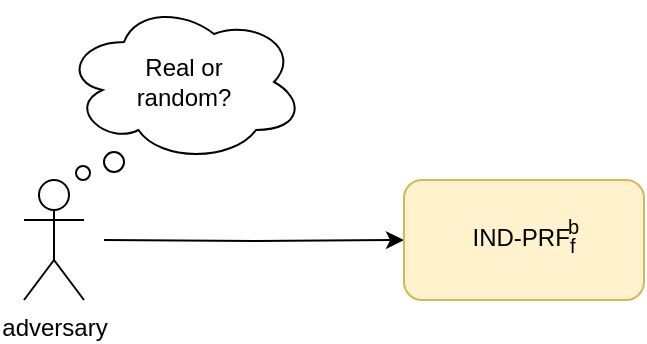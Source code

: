 <mxfile version="12.1.8" type="device" pages="1"><diagram id="VLIMN7AHkS-aLTcNsMf6" name="Page-1"><mxGraphModel dx="746" dy="509" grid="1" gridSize="10" guides="1" tooltips="1" connect="1" arrows="1" fold="1" page="1" pageScale="1" pageWidth="1654" pageHeight="1169" math="0" shadow="0"><root><mxCell id="0"/><mxCell id="1" parent="0"/><mxCell id="32tbe9fSukgtkS0-f638-4" style="edgeStyle=orthogonalEdgeStyle;rounded=0;orthogonalLoop=1;jettySize=auto;html=1;exitX=0;exitY=0.5;exitDx=0;exitDy=0;entryX=0;entryY=0.5;entryDx=0;entryDy=0;" edge="1" parent="1" target="32tbe9fSukgtkS0-f638-1"><mxGeometry relative="1" as="geometry"><mxPoint x="90" y="169" as="sourcePoint"/></mxGeometry></mxCell><mxCell id="32tbe9fSukgtkS0-f638-1" value="IND-PRF&lt;sub&gt;f&lt;/sub&gt;" style="rounded=1;whiteSpace=wrap;html=1;fillColor=#fff2cc;strokeColor=#d6b656;" vertex="1" parent="1"><mxGeometry x="240" y="139" width="120" height="60" as="geometry"/></mxCell><mxCell id="32tbe9fSukgtkS0-f638-2" value="&lt;font style=&quot;font-size: 10px&quot;&gt;b&lt;/font&gt;" style="text;html=1;resizable=0;points=[];autosize=1;align=left;verticalAlign=top;spacingTop=-4;fillColor=none;strokeColor=none;" vertex="1" parent="1"><mxGeometry x="320" y="152" width="20" height="20" as="geometry"/></mxCell><mxCell id="32tbe9fSukgtkS0-f638-3" value="adversary" style="shape=umlActor;verticalLabelPosition=bottom;labelBackgroundColor=#ffffff;verticalAlign=top;html=1;outlineConnect=0;" vertex="1" parent="1"><mxGeometry x="50" y="139" width="30" height="60" as="geometry"/></mxCell><mxCell id="32tbe9fSukgtkS0-f638-5" value="Real or &lt;br&gt;random?" style="ellipse;shape=cloud;whiteSpace=wrap;html=1;fillColor=none;" vertex="1" parent="1"><mxGeometry x="70" y="50" width="120" height="80" as="geometry"/></mxCell><mxCell id="32tbe9fSukgtkS0-f638-6" value="" style="ellipse;whiteSpace=wrap;html=1;fillColor=none;" vertex="1" parent="1"><mxGeometry x="90" y="125" width="10" height="10" as="geometry"/></mxCell><mxCell id="32tbe9fSukgtkS0-f638-7" value="" style="ellipse;whiteSpace=wrap;html=1;fillColor=none;" vertex="1" parent="1"><mxGeometry x="76" y="132" width="7" height="7" as="geometry"/></mxCell></root></mxGraphModel></diagram></mxfile>